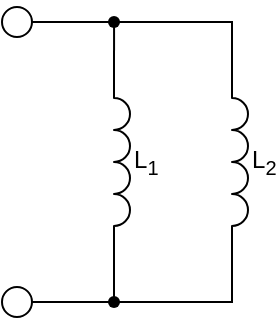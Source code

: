<mxfile version="28.2.8">
  <diagram name="Page-1" id="KrV62NsMxbxOYL2rbyKl">
    <mxGraphModel dx="288" dy="364" grid="1" gridSize="10" guides="1" tooltips="1" connect="1" arrows="1" fold="1" page="1" pageScale="1" pageWidth="827" pageHeight="1169" math="1" shadow="0">
      <root>
        <mxCell id="0" />
        <mxCell id="1" parent="0" />
        <mxCell id="5m6vYbQjIZUtpu0NYk-I-3" style="edgeStyle=orthogonalEdgeStyle;rounded=0;orthogonalLoop=1;jettySize=auto;html=1;exitX=1;exitY=1;exitDx=0;exitDy=0;exitPerimeter=0;endArrow=none;endFill=0;" edge="1" parent="1" source="1jG_-rnrckpNKKyYzb5j-1" target="5m6vYbQjIZUtpu0NYk-I-2">
          <mxGeometry relative="1" as="geometry" />
        </mxCell>
        <mxCell id="5m6vYbQjIZUtpu0NYk-I-6" style="edgeStyle=orthogonalEdgeStyle;shape=connector;rounded=0;orthogonalLoop=1;jettySize=auto;html=1;exitX=0;exitY=1;exitDx=0;exitDy=0;exitPerimeter=0;strokeColor=default;align=center;verticalAlign=middle;fontFamily=Helvetica;fontSize=11;fontColor=default;labelBackgroundColor=default;endArrow=none;endFill=0;" edge="1" parent="1" source="1jG_-rnrckpNKKyYzb5j-1">
          <mxGeometry relative="1" as="geometry">
            <mxPoint x="280.056" y="220" as="targetPoint" />
          </mxGeometry>
        </mxCell>
        <mxCell id="1jG_-rnrckpNKKyYzb5j-1" value="L&lt;sub&gt;1&lt;/sub&gt;" style="pointerEvents=1;verticalLabelPosition=bottom;shadow=0;dashed=0;align=left;html=1;verticalAlign=middle;shape=mxgraph.electrical.inductors.inductor_3;convertToSvg=1;rotation=90;horizontal=0;" parent="1" vertex="1">
          <mxGeometry x="234" y="286" width="100" height="8" as="geometry" />
        </mxCell>
        <mxCell id="5m6vYbQjIZUtpu0NYk-I-4" style="edgeStyle=orthogonalEdgeStyle;shape=connector;rounded=0;orthogonalLoop=1;jettySize=auto;html=1;exitX=1;exitY=1;exitDx=0;exitDy=0;exitPerimeter=0;strokeColor=default;align=center;verticalAlign=middle;fontFamily=Helvetica;fontSize=11;fontColor=default;labelBackgroundColor=default;endArrow=none;endFill=0;" edge="1" parent="1" source="1jG_-rnrckpNKKyYzb5j-3">
          <mxGeometry relative="1" as="geometry">
            <mxPoint x="280" y="360" as="targetPoint" />
            <Array as="points">
              <mxPoint x="339" y="360" />
            </Array>
          </mxGeometry>
        </mxCell>
        <mxCell id="5m6vYbQjIZUtpu0NYk-I-5" style="edgeStyle=orthogonalEdgeStyle;shape=connector;rounded=0;orthogonalLoop=1;jettySize=auto;html=1;exitX=0;exitY=1;exitDx=0;exitDy=0;exitPerimeter=0;strokeColor=default;align=center;verticalAlign=middle;fontFamily=Helvetica;fontSize=11;fontColor=default;labelBackgroundColor=default;endArrow=none;endFill=0;" edge="1" parent="1" source="1jG_-rnrckpNKKyYzb5j-3" target="5m6vYbQjIZUtpu0NYk-I-1">
          <mxGeometry relative="1" as="geometry">
            <Array as="points">
              <mxPoint x="339" y="220" />
            </Array>
          </mxGeometry>
        </mxCell>
        <mxCell id="1jG_-rnrckpNKKyYzb5j-3" value="L&lt;sub&gt;2&lt;/sub&gt;" style="pointerEvents=1;verticalLabelPosition=bottom;shadow=0;dashed=0;align=left;html=1;verticalAlign=middle;shape=mxgraph.electrical.inductors.inductor_3;convertToSvg=1;rotation=90;horizontal=0;" parent="1" vertex="1">
          <mxGeometry x="293" y="286" width="100" height="8" as="geometry" />
        </mxCell>
        <mxCell id="5m6vYbQjIZUtpu0NYk-I-10" style="edgeStyle=orthogonalEdgeStyle;shape=connector;rounded=0;orthogonalLoop=1;jettySize=auto;html=1;exitX=1;exitY=0.5;exitDx=0;exitDy=0;strokeColor=default;align=center;verticalAlign=middle;fontFamily=Helvetica;fontSize=11;fontColor=default;labelBackgroundColor=default;endArrow=none;endFill=0;" edge="1" parent="1" source="2SwiY0b3ONx3UY9N0zOH-2" target="5m6vYbQjIZUtpu0NYk-I-2">
          <mxGeometry relative="1" as="geometry" />
        </mxCell>
        <mxCell id="2SwiY0b3ONx3UY9N0zOH-2" value="" style="verticalLabelPosition=bottom;shadow=0;dashed=0;align=center;html=1;verticalAlign=top;strokeWidth=1;shape=ellipse;perimeter=ellipsePerimeter;fontFamily=Helvetica;fontSize=11;fontColor=default;labelBackgroundColor=default;" parent="1" vertex="1">
          <mxGeometry x="224" y="352.5" width="15" height="15" as="geometry" />
        </mxCell>
        <mxCell id="5m6vYbQjIZUtpu0NYk-I-9" style="edgeStyle=orthogonalEdgeStyle;shape=connector;rounded=0;orthogonalLoop=1;jettySize=auto;html=1;exitX=1;exitY=0.5;exitDx=0;exitDy=0;strokeColor=default;align=center;verticalAlign=middle;fontFamily=Helvetica;fontSize=11;fontColor=default;labelBackgroundColor=default;endArrow=none;endFill=0;" edge="1" parent="1" source="2SwiY0b3ONx3UY9N0zOH-3" target="5m6vYbQjIZUtpu0NYk-I-1">
          <mxGeometry relative="1" as="geometry" />
        </mxCell>
        <mxCell id="2SwiY0b3ONx3UY9N0zOH-3" value="" style="verticalLabelPosition=bottom;shadow=0;dashed=0;align=center;html=1;verticalAlign=top;strokeWidth=1;shape=ellipse;perimeter=ellipsePerimeter;fontFamily=Helvetica;fontSize=11;fontColor=default;labelBackgroundColor=default;" parent="1" vertex="1">
          <mxGeometry x="224" y="212.5" width="15" height="15" as="geometry" />
        </mxCell>
        <mxCell id="5m6vYbQjIZUtpu0NYk-I-1" value="" style="shape=waypoint;sketch=0;fillStyle=solid;size=6;pointerEvents=1;points=[];fillColor=none;resizable=0;rotatable=0;perimeter=centerPerimeter;snapToPoint=1;" vertex="1" parent="1">
          <mxGeometry x="270" y="210" width="20" height="20" as="geometry" />
        </mxCell>
        <mxCell id="5m6vYbQjIZUtpu0NYk-I-2" value="" style="shape=waypoint;sketch=0;fillStyle=solid;size=6;pointerEvents=1;points=[];fillColor=none;resizable=0;rotatable=0;perimeter=centerPerimeter;snapToPoint=1;" vertex="1" parent="1">
          <mxGeometry x="270" y="350" width="20" height="20" as="geometry" />
        </mxCell>
      </root>
    </mxGraphModel>
  </diagram>
</mxfile>
